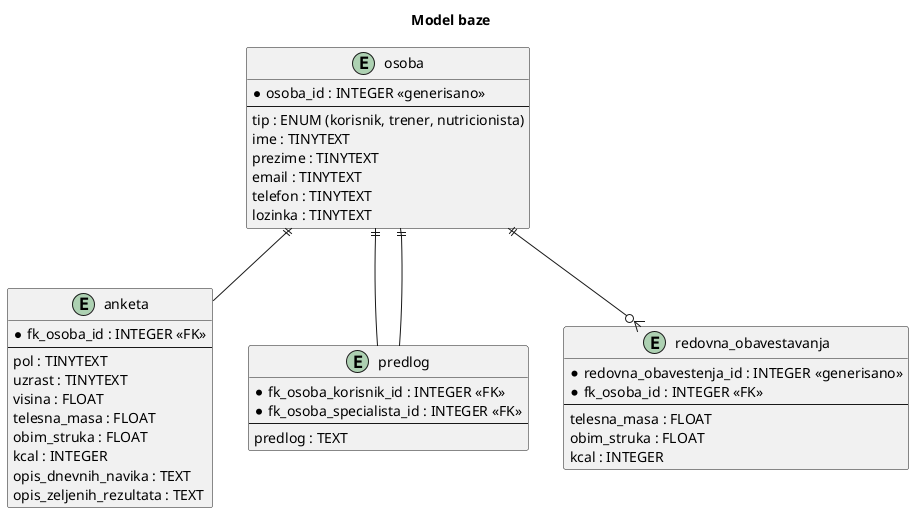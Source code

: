 @startuml
'https://plantuml.com/sequence-diagram

'Korisnici se registruju unosom imena, prezimena, jedinstvene adrese elektronske pošte, jedinstvenog broja telefona i željene lozinke za nalog. Kada se prijave, imaju mogućnost za popune anketu za prikupljanje podataka o njihovoj visini, telesnoj masi, obimu struka, polu, uzrastu, količini dnevnog unosa hrane (u kcal), kao i o svojim dnevnim navikama (učestalost kretanja, vežbanja, sedenja za stolom ili računarom, stajanja itd), kao i opisa željenih rezultata planiranog treninga i plana ishrane.

' Ove prikupljene podatke iz ankete gledaju jedan trener i jedan nutricionista koji prema sadržaju ankete prave mesečni plan treninga i plan ishrane, respektivno. Svoje planove sastavljaju u direktnom usmenom dogovoru koji se odvija izvan okvira aplikacije. Trener i nutricionista se na aplikaciju prijavljuju sa svojim pristupnim parametrima. Ove dve grupe korisnika se razlikuju samo po svojoj oznaci uloge (trener ili nutricionista) i nisu posebni entiteti u bazi aplikacije.

' Kada i trener i nutricionista popune predložene planove treninga i ishrane za korisnika, korisnik tek tada na svom profilu može da vidi te planove.

 ' Korisnik treba u okviru svog profila redovno da unosi, na dnevnom nivou, na početku dana podatke o izmerenoj telesnoj masi i obimu struka, kao i na kraju dana podatke o izmerenoj telesnoj masi, obimu struka, i o unetoj količini hrane tog dana (okvirno sračunatu u kcal). Na osnovu ovih podataka, trener ili nutricionista povremeno mogu da pregledaju dostupne informacije i mogu da unesu izmenu u tekstu svojih planova treninga i ishrane, a čemu korisnik dobija obaveštenje elektronskom poštom.

title Model baze

entity osoba {
  *osoba_id : INTEGER <<generisano>>
  --
  tip : ENUM (korisnik, trener, nutricionista)
  ime : TINYTEXT
  prezime : TINYTEXT
  email : TINYTEXT
  telefon : TINYTEXT
  lozinka : TINYTEXT
}

entity anketa {
  *fk_osoba_id : INTEGER <<FK>>
  --
  pol : TINYTEXT
  uzrast : TINYTEXT
  visina : FLOAT
  telesna_masa : FLOAT
  obim_struka : FLOAT
  kcal : INTEGER
  opis_dnevnih_navika : TEXT
  opis_zeljenih_rezultata : TEXT
}

entity predlog {
  *fk_osoba_korisnik_id : INTEGER <<FK>>
  *fk_osoba_specialista_id : INTEGER <<FK>>
  --
  predlog : TEXT
}

entity redovna_obavestavanja {
  *redovna_obavestenja_id : INTEGER <<generisano>>
  *fk_osoba_id : INTEGER <<FK>>
  --
  telesna_masa : FLOAT
  obim_struka : FLOAT
  kcal : INTEGER
}


osoba ||-- anketa
' predlog je manjenjen tacnpo jednom korisniku
osoba ||-- predlog
' predlog je napisan od tacno jednog specjaliste, tj. trenera ili nutricioniste
osoba ||-- predlog

osoba ||--o{ redovna_obavestavanja

@enduml